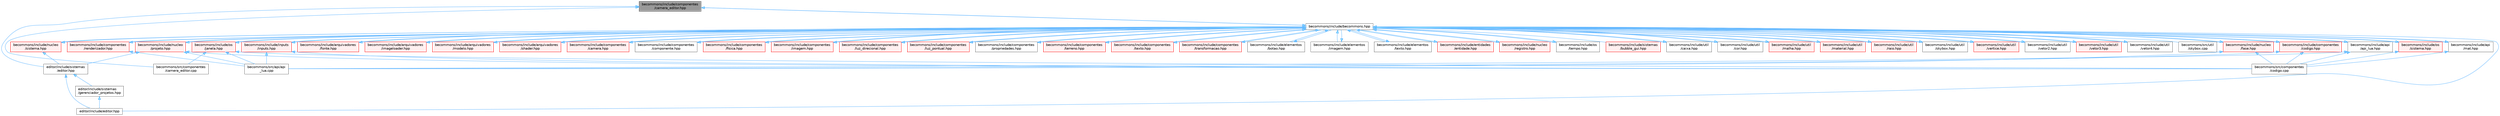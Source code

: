 digraph "becommons/include/componentes/camera_editor.hpp"
{
 // LATEX_PDF_SIZE
  bgcolor="transparent";
  edge [fontname=Helvetica,fontsize=10,labelfontname=Helvetica,labelfontsize=10];
  node [fontname=Helvetica,fontsize=10,shape=box,height=0.2,width=0.4];
  Node1 [id="Node000001",label="becommons/include/componentes\l/camera_editor.hpp",height=0.2,width=0.4,color="gray40", fillcolor="grey60", style="filled", fontcolor="black",tooltip=" "];
  Node1 -> Node2 [id="edge1_Node000001_Node000002",dir="back",color="steelblue1",style="solid",tooltip=" "];
  Node2 [id="Node000002",label="becommons/include/becommons.hpp",height=0.2,width=0.4,color="grey40", fillcolor="white", style="filled",URL="$becommons_8hpp.html",tooltip=" "];
  Node2 -> Node3 [id="edge2_Node000002_Node000003",dir="back",color="steelblue1",style="solid",tooltip=" "];
  Node3 [id="Node000003",label="becommons/include/api\l/api_lua.hpp",height=0.2,width=0.4,color="grey40", fillcolor="white", style="filled",URL="$api__lua_8hpp.html",tooltip="Gerencia a configuração do luabridge para api lua."];
  Node3 -> Node2 [id="edge3_Node000003_Node000002",dir="back",color="steelblue1",style="solid",tooltip=" "];
  Node3 -> Node4 [id="edge4_Node000003_Node000004",dir="back",color="steelblue1",style="solid",tooltip=" "];
  Node4 [id="Node000004",label="becommons/src/api/api\l_lua.cpp",height=0.2,width=0.4,color="grey40", fillcolor="white", style="filled",URL="$api__lua_8cpp.html",tooltip=" "];
  Node3 -> Node5 [id="edge5_Node000003_Node000005",dir="back",color="steelblue1",style="solid",tooltip=" "];
  Node5 [id="Node000005",label="becommons/src/componentes\l/codigo.cpp",height=0.2,width=0.4,color="grey40", fillcolor="white", style="filled",URL="$codigo_8cpp.html",tooltip=" "];
  Node2 -> Node6 [id="edge6_Node000002_Node000006",dir="back",color="steelblue1",style="solid",tooltip=" "];
  Node6 [id="Node000006",label="becommons/include/api\l/mat.hpp",height=0.2,width=0.4,color="grey40", fillcolor="white", style="filled",URL="$mat_8hpp.html",tooltip="Gerencia funçoes matemáticas."];
  Node6 -> Node2 [id="edge7_Node000006_Node000002",dir="back",color="steelblue1",style="solid",tooltip=" "];
  Node6 -> Node5 [id="edge8_Node000006_Node000005",dir="back",color="steelblue1",style="solid",tooltip=" "];
  Node2 -> Node7 [id="edge9_Node000002_Node000007",dir="back",color="steelblue1",style="solid",tooltip=" "];
  Node7 [id="Node000007",label="becommons/include/arquivadores\l/fonte.hpp",height=0.2,width=0.4,color="red", fillcolor="#FFF0F0", style="filled",URL="$fonte_8hpp.html",tooltip="Define estruturas básicas para renderização de textos."];
  Node7 -> Node2 [id="edge10_Node000007_Node000002",dir="back",color="steelblue1",style="solid",tooltip=" "];
  Node2 -> Node11 [id="edge11_Node000002_Node000011",dir="back",color="steelblue1",style="solid",tooltip=" "];
  Node11 [id="Node000011",label="becommons/include/arquivadores\l/imageloader.hpp",height=0.2,width=0.4,color="red", fillcolor="#FFF0F0", style="filled",URL="$imageloader_8hpp.html",tooltip="Gerencia as imagems/texturas carregadas na engine."];
  Node11 -> Node2 [id="edge12_Node000011_Node000002",dir="back",color="steelblue1",style="solid",tooltip=" "];
  Node2 -> Node16 [id="edge13_Node000002_Node000016",dir="back",color="steelblue1",style="solid",tooltip=" "];
  Node16 [id="Node000016",label="becommons/include/arquivadores\l/modelo.hpp",height=0.2,width=0.4,color="red", fillcolor="#FFF0F0", style="filled",URL="$modelo_8hpp.html",tooltip="Carrega um modelo usando a biblioteca assimp com base em um diretório."];
  Node16 -> Node2 [id="edge14_Node000016_Node000002",dir="back",color="steelblue1",style="solid",tooltip=" "];
  Node2 -> Node17 [id="edge15_Node000002_Node000017",dir="back",color="steelblue1",style="solid",tooltip=" "];
  Node17 [id="Node000017",label="becommons/include/arquivadores\l/shader.hpp",height=0.2,width=0.4,color="red", fillcolor="#FFF0F0", style="filled",URL="$shader_8hpp.html",tooltip="Gerencia os shaders GLSL."];
  Node17 -> Node2 [id="edge16_Node000017_Node000002",dir="back",color="steelblue1",style="solid",tooltip=" "];
  Node2 -> Node23 [id="edge17_Node000002_Node000023",dir="back",color="steelblue1",style="solid",tooltip=" "];
  Node23 [id="Node000023",label="becommons/include/componentes\l/camera.hpp",height=0.2,width=0.4,color="red", fillcolor="#FFF0F0", style="filled",URL="$camera_8hpp.html",tooltip="Estrutura básica de câmera."];
  Node23 -> Node2 [id="edge18_Node000023_Node000002",dir="back",color="steelblue1",style="solid",tooltip=" "];
  Node2 -> Node1 [id="edge19_Node000002_Node000001",dir="back",color="steelblue1",style="solid",tooltip=" "];
  Node2 -> Node26 [id="edge20_Node000002_Node000026",dir="back",color="steelblue1",style="solid",tooltip=" "];
  Node26 [id="Node000026",label="becommons/include/componentes\l/codigo.hpp",height=0.2,width=0.4,color="red", fillcolor="#FFF0F0", style="filled",URL="$codigo_8hpp.html",tooltip="Componente de código para entidades ECS."];
  Node26 -> Node2 [id="edge21_Node000026_Node000002",dir="back",color="steelblue1",style="solid",tooltip=" "];
  Node26 -> Node4 [id="edge22_Node000026_Node000004",dir="back",color="steelblue1",style="solid",tooltip=" "];
  Node26 -> Node5 [id="edge23_Node000026_Node000005",dir="back",color="steelblue1",style="solid",tooltip=" "];
  Node2 -> Node28 [id="edge24_Node000002_Node000028",dir="back",color="steelblue1",style="solid",tooltip=" "];
  Node28 [id="Node000028",label="becommons/include/componentes\l/componente.hpp",height=0.2,width=0.4,color="grey40", fillcolor="white", style="filled",URL="$componente_8hpp.html",tooltip="Estrutura base para componetes."];
  Node28 -> Node2 [id="edge25_Node000028_Node000002",dir="back",color="steelblue1",style="solid",tooltip=" "];
  Node2 -> Node29 [id="edge26_Node000002_Node000029",dir="back",color="steelblue1",style="solid",tooltip=" "];
  Node29 [id="Node000029",label="becommons/include/componentes\l/fisica.hpp",height=0.2,width=0.4,color="red", fillcolor="#FFF0F0", style="filled",URL="$fisica_8hpp.html",tooltip="Componente de física para entidades ECS."];
  Node29 -> Node2 [id="edge27_Node000029_Node000002",dir="back",color="steelblue1",style="solid",tooltip=" "];
  Node2 -> Node32 [id="edge28_Node000002_Node000032",dir="back",color="steelblue1",style="solid",tooltip=" "];
  Node32 [id="Node000032",label="becommons/include/componentes\l/imagem.hpp",height=0.2,width=0.4,color="red", fillcolor="#FFF0F0", style="filled",URL="$componentes_2imagem_8hpp.html",tooltip=" "];
  Node32 -> Node2 [id="edge29_Node000032_Node000002",dir="back",color="steelblue1",style="solid",tooltip=" "];
  Node2 -> Node33 [id="edge30_Node000002_Node000033",dir="back",color="steelblue1",style="solid",tooltip=" "];
  Node33 [id="Node000033",label="becommons/include/componentes\l/luz_direcional.hpp",height=0.2,width=0.4,color="red", fillcolor="#FFF0F0", style="filled",URL="$luz__direcional_8hpp.html",tooltip=" "];
  Node33 -> Node2 [id="edge31_Node000033_Node000002",dir="back",color="steelblue1",style="solid",tooltip=" "];
  Node2 -> Node34 [id="edge32_Node000002_Node000034",dir="back",color="steelblue1",style="solid",tooltip=" "];
  Node34 [id="Node000034",label="becommons/include/componentes\l/luz_pontual.hpp",height=0.2,width=0.4,color="red", fillcolor="#FFF0F0", style="filled",URL="$luz__pontual_8hpp.html",tooltip=" "];
  Node34 -> Node2 [id="edge33_Node000034_Node000002",dir="back",color="steelblue1",style="solid",tooltip=" "];
  Node2 -> Node35 [id="edge34_Node000002_Node000035",dir="back",color="steelblue1",style="solid",tooltip=" "];
  Node35 [id="Node000035",label="becommons/include/componentes\l/propriedades.hpp",height=0.2,width=0.4,color="grey40", fillcolor="white", style="filled",URL="$propriedades_8hpp.html",tooltip=" "];
  Node35 -> Node2 [id="edge35_Node000035_Node000002",dir="back",color="steelblue1",style="solid",tooltip=" "];
  Node2 -> Node36 [id="edge36_Node000002_Node000036",dir="back",color="steelblue1",style="solid",tooltip=" "];
  Node36 [id="Node000036",label="becommons/include/componentes\l/renderizador.hpp",height=0.2,width=0.4,color="red", fillcolor="#FFF0F0", style="filled",URL="$renderizador_8hpp.html",tooltip=" "];
  Node36 -> Node2 [id="edge37_Node000036_Node000002",dir="back",color="steelblue1",style="solid",tooltip=" "];
  Node36 -> Node4 [id="edge38_Node000036_Node000004",dir="back",color="steelblue1",style="solid",tooltip=" "];
  Node2 -> Node37 [id="edge39_Node000002_Node000037",dir="back",color="steelblue1",style="solid",tooltip=" "];
  Node37 [id="Node000037",label="becommons/include/componentes\l/terreno.hpp",height=0.2,width=0.4,color="red", fillcolor="#FFF0F0", style="filled",URL="$terreno_8hpp.html",tooltip=" "];
  Node37 -> Node2 [id="edge40_Node000037_Node000002",dir="back",color="steelblue1",style="solid",tooltip=" "];
  Node2 -> Node38 [id="edge41_Node000002_Node000038",dir="back",color="steelblue1",style="solid",tooltip=" "];
  Node38 [id="Node000038",label="becommons/include/componentes\l/texto.hpp",height=0.2,width=0.4,color="red", fillcolor="#FFF0F0", style="filled",URL="$componentes_2texto_8hpp.html",tooltip=" "];
  Node38 -> Node2 [id="edge42_Node000038_Node000002",dir="back",color="steelblue1",style="solid",tooltip=" "];
  Node2 -> Node39 [id="edge43_Node000002_Node000039",dir="back",color="steelblue1",style="solid",tooltip=" "];
  Node39 [id="Node000039",label="becommons/include/componentes\l/transformacao.hpp",height=0.2,width=0.4,color="red", fillcolor="#FFF0F0", style="filled",URL="$transformacao_8hpp.html",tooltip="Calcula a mtriz de modelo para um objeto 3d qualquer."];
  Node39 -> Node2 [id="edge44_Node000039_Node000002",dir="back",color="steelblue1",style="solid",tooltip=" "];
  Node2 -> Node41 [id="edge45_Node000002_Node000041",dir="back",color="steelblue1",style="solid",tooltip=" "];
  Node41 [id="Node000041",label="becommons/include/elementos\l/botao.hpp",height=0.2,width=0.4,color="grey40", fillcolor="white", style="filled",URL="$botao_8hpp.html",tooltip=" "];
  Node41 -> Node2 [id="edge46_Node000041_Node000002",dir="back",color="steelblue1",style="solid",tooltip=" "];
  Node2 -> Node42 [id="edge47_Node000002_Node000042",dir="back",color="steelblue1",style="solid",tooltip=" "];
  Node42 [id="Node000042",label="becommons/include/elementos\l/imagem.hpp",height=0.2,width=0.4,color="grey40", fillcolor="white", style="filled",URL="$elementos_2imagem_8hpp.html",tooltip="Gerencia a configuração do luabridge para api lua."];
  Node42 -> Node2 [id="edge48_Node000042_Node000002",dir="back",color="steelblue1",style="solid",tooltip=" "];
  Node2 -> Node43 [id="edge49_Node000002_Node000043",dir="back",color="steelblue1",style="solid",tooltip=" "];
  Node43 [id="Node000043",label="becommons/include/elementos\l/texto.hpp",height=0.2,width=0.4,color="grey40", fillcolor="white", style="filled",URL="$elementos_2texto_8hpp.html",tooltip=" "];
  Node43 -> Node2 [id="edge50_Node000043_Node000002",dir="back",color="steelblue1",style="solid",tooltip=" "];
  Node2 -> Node44 [id="edge51_Node000002_Node000044",dir="back",color="steelblue1",style="solid",tooltip=" "];
  Node44 [id="Node000044",label="becommons/include/entidades\l/entidade.hpp",height=0.2,width=0.4,color="red", fillcolor="#FFF0F0", style="filled",URL="$entidade_8hpp.html",tooltip="Inclusoes e defini��es relacionadas � entidade."];
  Node44 -> Node2 [id="edge52_Node000044_Node000002",dir="back",color="steelblue1",style="solid",tooltip=" "];
  Node2 -> Node45 [id="edge53_Node000002_Node000045",dir="back",color="steelblue1",style="solid",tooltip=" "];
  Node45 [id="Node000045",label="becommons/include/inputs\l/inputs.hpp",height=0.2,width=0.4,color="red", fillcolor="#FFF0F0", style="filled",URL="$inputs_8hpp.html",tooltip=" "];
  Node45 -> Node2 [id="edge54_Node000045_Node000002",dir="back",color="steelblue1",style="solid",tooltip=" "];
  Node45 -> Node4 [id="edge55_Node000045_Node000004",dir="back",color="steelblue1",style="solid",tooltip=" "];
  Node45 -> Node5 [id="edge56_Node000045_Node000005",dir="back",color="steelblue1",style="solid",tooltip=" "];
  Node2 -> Node47 [id="edge57_Node000002_Node000047",dir="back",color="steelblue1",style="solid",tooltip=" "];
  Node47 [id="Node000047",label="becommons/include/nucleo\l/fase.hpp",height=0.2,width=0.4,color="red", fillcolor="#FFF0F0", style="filled",URL="$fase_8hpp.html",tooltip="Gerencia sistemas numa fase."];
  Node47 -> Node2 [id="edge58_Node000047_Node000002",dir="back",color="steelblue1",style="solid",tooltip=" "];
  Node47 -> Node4 [id="edge59_Node000047_Node000004",dir="back",color="steelblue1",style="solid",tooltip=" "];
  Node47 -> Node5 [id="edge60_Node000047_Node000005",dir="back",color="steelblue1",style="solid",tooltip=" "];
  Node2 -> Node49 [id="edge61_Node000002_Node000049",dir="back",color="steelblue1",style="solid",tooltip=" "];
  Node49 [id="Node000049",label="becommons/include/nucleo\l/projeto.hpp",height=0.2,width=0.4,color="red", fillcolor="#FFF0F0", style="filled",URL="$projeto_8hpp.html",tooltip="Gerencia configurações do projeto."];
  Node49 -> Node2 [id="edge62_Node000049_Node000002",dir="back",color="steelblue1",style="solid",tooltip=" "];
  Node49 -> Node4 [id="edge63_Node000049_Node000004",dir="back",color="steelblue1",style="solid",tooltip=" "];
  Node49 -> Node5 [id="edge64_Node000049_Node000005",dir="back",color="steelblue1",style="solid",tooltip=" "];
  Node49 -> Node50 [id="edge65_Node000049_Node000050",dir="back",color="steelblue1",style="solid",tooltip=" "];
  Node50 [id="Node000050",label="editor/include/sistemas\l/editor.hpp",height=0.2,width=0.4,color="grey40", fillcolor="white", style="filled",URL="$sistemas_2editor_8hpp.html",tooltip="Gerencia a configuração do luabridge para api lua."];
  Node50 -> Node51 [id="edge66_Node000050_Node000051",dir="back",color="steelblue1",style="solid",tooltip=" "];
  Node51 [id="Node000051",label="editor/include/editor.hpp",height=0.2,width=0.4,color="grey40", fillcolor="white", style="filled",URL="$editor_8hpp.html",tooltip=" "];
  Node50 -> Node52 [id="edge67_Node000050_Node000052",dir="back",color="steelblue1",style="solid",tooltip=" "];
  Node52 [id="Node000052",label="editor/include/sistemas\l/gerenciador_projetos.hpp",height=0.2,width=0.4,color="grey40", fillcolor="white", style="filled",URL="$gerenciador__projetos_8hpp.html",tooltip=" "];
  Node52 -> Node51 [id="edge68_Node000052_Node000051",dir="back",color="steelblue1",style="solid",tooltip=" "];
  Node2 -> Node54 [id="edge69_Node000002_Node000054",dir="back",color="steelblue1",style="solid",tooltip=" "];
  Node54 [id="Node000054",label="becommons/include/nucleo\l/registro.hpp",height=0.2,width=0.4,color="red", fillcolor="#FFF0F0", style="filled",URL="$registro_8hpp.html",tooltip="Inclusoes e definições relacionadas à registro."];
  Node54 -> Node2 [id="edge70_Node000054_Node000002",dir="back",color="steelblue1",style="solid",tooltip=" "];
  Node2 -> Node55 [id="edge71_Node000002_Node000055",dir="back",color="steelblue1",style="solid",tooltip=" "];
  Node55 [id="Node000055",label="becommons/include/nucleo\l/sistema.hpp",height=0.2,width=0.4,color="red", fillcolor="#FFF0F0", style="filled",URL="$nucleo_2sistema_8hpp.html",tooltip=" "];
  Node55 -> Node2 [id="edge72_Node000055_Node000002",dir="back",color="steelblue1",style="solid",tooltip=" "];
  Node55 -> Node50 [id="edge73_Node000055_Node000050",dir="back",color="steelblue1",style="solid",tooltip=" "];
  Node2 -> Node58 [id="edge74_Node000002_Node000058",dir="back",color="steelblue1",style="solid",tooltip=" "];
  Node58 [id="Node000058",label="becommons/include/os\l/janela.hpp",height=0.2,width=0.4,color="red", fillcolor="#FFF0F0", style="filled",URL="$janela_8hpp.html",tooltip="Inicia e gerencia janela glfw."];
  Node58 -> Node2 [id="edge75_Node000058_Node000002",dir="back",color="steelblue1",style="solid",tooltip=" "];
  Node58 -> Node4 [id="edge76_Node000058_Node000004",dir="back",color="steelblue1",style="solid",tooltip=" "];
  Node58 -> Node59 [id="edge77_Node000058_Node000059",dir="back",color="steelblue1",style="solid",tooltip=" "];
  Node59 [id="Node000059",label="becommons/src/componentes\l/camera_editor.cpp",height=0.2,width=0.4,color="grey40", fillcolor="white", style="filled",URL="$camera__editor_8cpp.html",tooltip=" "];
  Node58 -> Node5 [id="edge78_Node000058_Node000005",dir="back",color="steelblue1",style="solid",tooltip=" "];
  Node2 -> Node61 [id="edge79_Node000002_Node000061",dir="back",color="steelblue1",style="solid",tooltip=" "];
  Node61 [id="Node000061",label="becommons/include/os\l/sistema.hpp",height=0.2,width=0.4,color="red", fillcolor="#FFF0F0", style="filled",URL="$os_2sistema_8hpp.html",tooltip="funçoes do sistema"];
  Node61 -> Node2 [id="edge80_Node000061_Node000002",dir="back",color="steelblue1",style="solid",tooltip=" "];
  Node61 -> Node5 [id="edge81_Node000061_Node000005",dir="back",color="steelblue1",style="solid",tooltip=" "];
  Node2 -> Node62 [id="edge82_Node000002_Node000062",dir="back",color="steelblue1",style="solid",tooltip=" "];
  Node62 [id="Node000062",label="becommons/include/os\l/tempo.hpp",height=0.2,width=0.4,color="grey40", fillcolor="white", style="filled",URL="$tempo_8hpp.html",tooltip="Inicia e gerencia o tempo."];
  Node62 -> Node2 [id="edge83_Node000062_Node000002",dir="back",color="steelblue1",style="solid",tooltip=" "];
  Node2 -> Node63 [id="edge84_Node000002_Node000063",dir="back",color="steelblue1",style="solid",tooltip=" "];
  Node63 [id="Node000063",label="becommons/include/sistemas\l/bubble_gui.hpp",height=0.2,width=0.4,color="red", fillcolor="#FFF0F0", style="filled",URL="$bubble__gui_8hpp.html",tooltip=" "];
  Node2 -> Node64 [id="edge85_Node000002_Node000064",dir="back",color="steelblue1",style="solid",tooltip=" "];
  Node64 [id="Node000064",label="becommons/include/util\l/caixa.hpp",height=0.2,width=0.4,color="grey40", fillcolor="white", style="filled",URL="$caixa_8hpp.html",tooltip=" "];
  Node64 -> Node2 [id="edge86_Node000064_Node000002",dir="back",color="steelblue1",style="solid",tooltip=" "];
  Node2 -> Node65 [id="edge87_Node000002_Node000065",dir="back",color="steelblue1",style="solid",tooltip=" "];
  Node65 [id="Node000065",label="becommons/include/util\l/cor.hpp",height=0.2,width=0.4,color="grey40", fillcolor="white", style="filled",URL="$cor_8hpp.html",tooltip=" "];
  Node65 -> Node2 [id="edge88_Node000065_Node000002",dir="back",color="steelblue1",style="solid",tooltip=" "];
  Node2 -> Node66 [id="edge89_Node000002_Node000066",dir="back",color="steelblue1",style="solid",tooltip=" "];
  Node66 [id="Node000066",label="becommons/include/util\l/malha.hpp",height=0.2,width=0.4,color="red", fillcolor="#FFF0F0", style="filled",URL="$malha_8hpp.html",tooltip=" "];
  Node66 -> Node2 [id="edge90_Node000066_Node000002",dir="back",color="steelblue1",style="solid",tooltip=" "];
  Node2 -> Node68 [id="edge91_Node000002_Node000068",dir="back",color="steelblue1",style="solid",tooltip=" "];
  Node68 [id="Node000068",label="becommons/include/util\l/material.hpp",height=0.2,width=0.4,color="red", fillcolor="#FFF0F0", style="filled",URL="$material_8hpp.html",tooltip=" "];
  Node68 -> Node2 [id="edge92_Node000068_Node000002",dir="back",color="steelblue1",style="solid",tooltip=" "];
  Node2 -> Node69 [id="edge93_Node000002_Node000069",dir="back",color="steelblue1",style="solid",tooltip=" "];
  Node69 [id="Node000069",label="becommons/include/util\l/raio.hpp",height=0.2,width=0.4,color="red", fillcolor="#FFF0F0", style="filled",URL="$raio_8hpp.html",tooltip=" "];
  Node69 -> Node2 [id="edge94_Node000069_Node000002",dir="back",color="steelblue1",style="solid",tooltip=" "];
  Node2 -> Node70 [id="edge95_Node000002_Node000070",dir="back",color="steelblue1",style="solid",tooltip=" "];
  Node70 [id="Node000070",label="becommons/include/util\l/skybox.hpp",height=0.2,width=0.4,color="grey40", fillcolor="white", style="filled",URL="$skybox_8hpp.html",tooltip=" "];
  Node70 -> Node2 [id="edge96_Node000070_Node000002",dir="back",color="steelblue1",style="solid",tooltip=" "];
  Node2 -> Node71 [id="edge97_Node000002_Node000071",dir="back",color="steelblue1",style="solid",tooltip=" "];
  Node71 [id="Node000071",label="becommons/include/util\l/vertice.hpp",height=0.2,width=0.4,color="red", fillcolor="#FFF0F0", style="filled",URL="$vertice_8hpp.html",tooltip=" "];
  Node71 -> Node2 [id="edge98_Node000071_Node000002",dir="back",color="steelblue1",style="solid",tooltip=" "];
  Node2 -> Node72 [id="edge99_Node000002_Node000072",dir="back",color="steelblue1",style="solid",tooltip=" "];
  Node72 [id="Node000072",label="becommons/include/util\l/vetor2.hpp",height=0.2,width=0.4,color="grey40", fillcolor="white", style="filled",URL="$vetor2_8hpp.html",tooltip=" "];
  Node72 -> Node2 [id="edge100_Node000072_Node000002",dir="back",color="steelblue1",style="solid",tooltip=" "];
  Node2 -> Node73 [id="edge101_Node000002_Node000073",dir="back",color="steelblue1",style="solid",tooltip=" "];
  Node73 [id="Node000073",label="becommons/include/util\l/vetor3.hpp",height=0.2,width=0.4,color="red", fillcolor="#FFF0F0", style="filled",URL="$vetor3_8hpp.html",tooltip=" "];
  Node73 -> Node2 [id="edge102_Node000073_Node000002",dir="back",color="steelblue1",style="solid",tooltip=" "];
  Node2 -> Node74 [id="edge103_Node000002_Node000074",dir="back",color="steelblue1",style="solid",tooltip=" "];
  Node74 [id="Node000074",label="becommons/include/util\l/vetor4.hpp",height=0.2,width=0.4,color="grey40", fillcolor="white", style="filled",URL="$vetor4_8hpp.html",tooltip=" "];
  Node74 -> Node2 [id="edge104_Node000074_Node000002",dir="back",color="steelblue1",style="solid",tooltip=" "];
  Node2 -> Node75 [id="edge105_Node000002_Node000075",dir="back",color="steelblue1",style="solid",tooltip=" "];
  Node75 [id="Node000075",label="becommons/src/util\l/skybox.cpp",height=0.2,width=0.4,color="grey40", fillcolor="white", style="filled",URL="$skybox_8cpp.html",tooltip=" "];
  Node2 -> Node51 [id="edge106_Node000002_Node000051",dir="back",color="steelblue1",style="solid",tooltip=" "];
  Node1 -> Node59 [id="edge107_Node000001_Node000059",dir="back",color="steelblue1",style="solid",tooltip=" "];
  Node1 -> Node50 [id="edge108_Node000001_Node000050",dir="back",color="steelblue1",style="solid",tooltip=" "];
}
